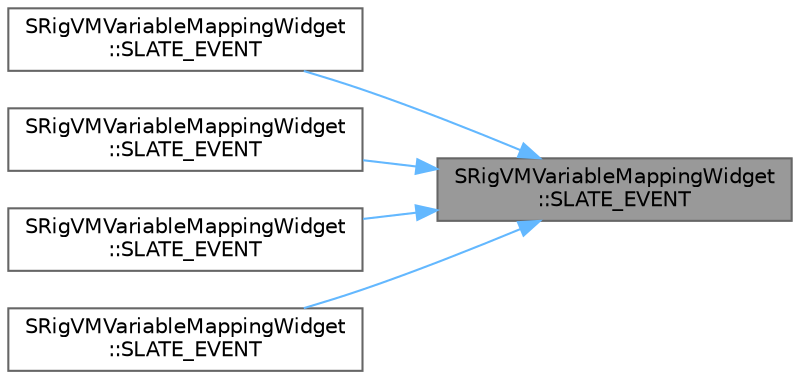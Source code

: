 digraph "SRigVMVariableMappingWidget::SLATE_EVENT"
{
 // INTERACTIVE_SVG=YES
 // LATEX_PDF_SIZE
  bgcolor="transparent";
  edge [fontname=Helvetica,fontsize=10,labelfontname=Helvetica,labelfontsize=10];
  node [fontname=Helvetica,fontsize=10,shape=box,height=0.2,width=0.4];
  rankdir="RL";
  Node1 [id="Node000001",label="SRigVMVariableMappingWidget\l::SLATE_EVENT",height=0.2,width=0.4,color="gray40", fillcolor="grey60", style="filled", fontcolor="black",tooltip=" "];
  Node1 -> Node2 [id="edge1_Node000001_Node000002",dir="back",color="steelblue1",style="solid",tooltip=" "];
  Node2 [id="Node000002",label="SRigVMVariableMappingWidget\l::SLATE_EVENT",height=0.2,width=0.4,color="grey40", fillcolor="white", style="filled",URL="$d4/d68/classSRigVMVariableMappingWidget.html#a454a4a1d04371512eb9922261c393be0",tooltip=" "];
  Node1 -> Node3 [id="edge2_Node000001_Node000003",dir="back",color="steelblue1",style="solid",tooltip=" "];
  Node3 [id="Node000003",label="SRigVMVariableMappingWidget\l::SLATE_EVENT",height=0.2,width=0.4,color="grey40", fillcolor="white", style="filled",URL="$d4/d68/classSRigVMVariableMappingWidget.html#a7f1d198da42702e8c7baffaa276cc5e7",tooltip=" "];
  Node1 -> Node4 [id="edge3_Node000001_Node000004",dir="back",color="steelblue1",style="solid",tooltip=" "];
  Node4 [id="Node000004",label="SRigVMVariableMappingWidget\l::SLATE_EVENT",height=0.2,width=0.4,color="grey40", fillcolor="white", style="filled",URL="$d4/d68/classSRigVMVariableMappingWidget.html#a0d1cc4a783c6467ebe608a02345ecb4b",tooltip=" "];
  Node1 -> Node5 [id="edge4_Node000001_Node000005",dir="back",color="steelblue1",style="solid",tooltip=" "];
  Node5 [id="Node000005",label="SRigVMVariableMappingWidget\l::SLATE_EVENT",height=0.2,width=0.4,color="grey40", fillcolor="white", style="filled",URL="$d4/d68/classSRigVMVariableMappingWidget.html#acfb2fd0eaff1d80b0cee89f69d7b236b",tooltip="Slate construction function."];
}
